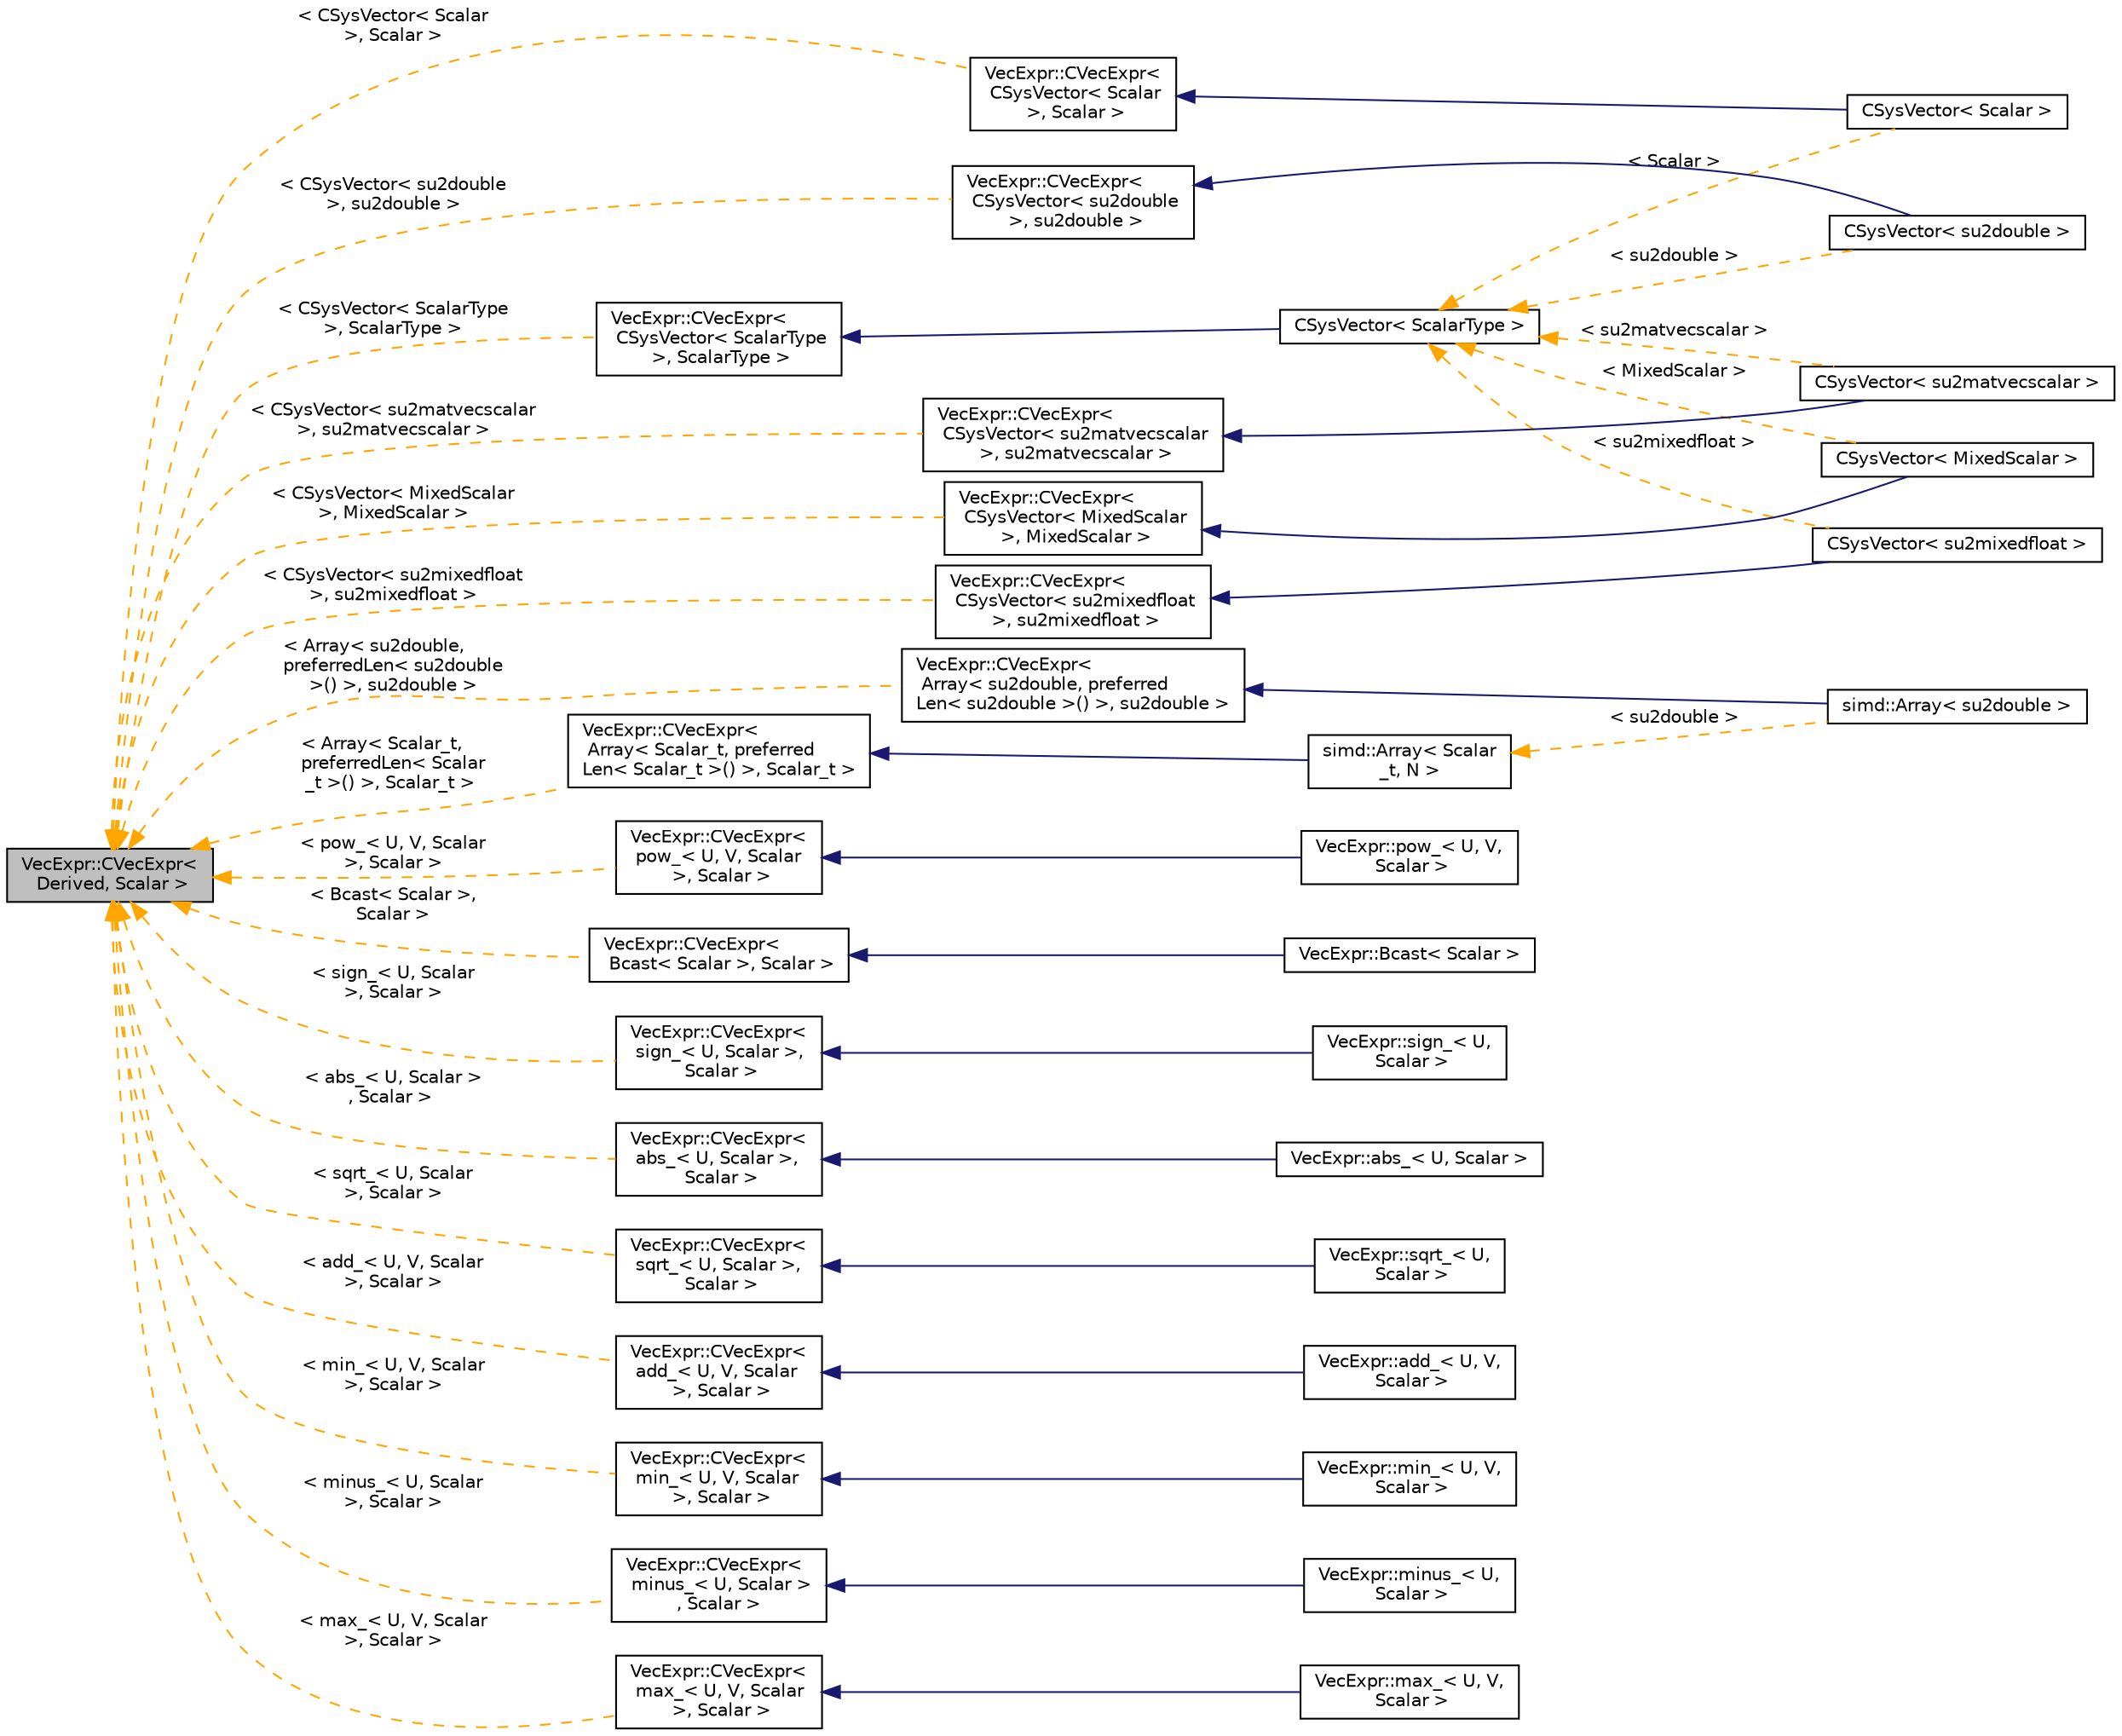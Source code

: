digraph "VecExpr::CVecExpr&lt; Derived, Scalar &gt;"
{
 // LATEX_PDF_SIZE
  edge [fontname="Helvetica",fontsize="10",labelfontname="Helvetica",labelfontsize="10"];
  node [fontname="Helvetica",fontsize="10",shape=record];
  rankdir="LR";
  Node1 [label="VecExpr::CVecExpr\<\l Derived, Scalar \>",height=0.2,width=0.4,color="black", fillcolor="grey75", style="filled", fontcolor="black",tooltip="Base vector expression class."];
  Node1 -> Node2 [dir="back",color="orange",fontsize="10",style="dashed",label=" \< CSysVector\< ScalarType\l \>, ScalarType \>" ,fontname="Helvetica"];
  Node2 [label="VecExpr::CVecExpr\<\l CSysVector\< ScalarType\l \>, ScalarType \>",height=0.2,width=0.4,color="black", fillcolor="white", style="filled",URL="$classVecExpr_1_1CVecExpr.html",tooltip=" "];
  Node2 -> Node3 [dir="back",color="midnightblue",fontsize="10",style="solid",fontname="Helvetica"];
  Node3 [label="CSysVector\< ScalarType \>",height=0.2,width=0.4,color="black", fillcolor="white", style="filled",URL="$classCSysVector.html",tooltip="Class for holding and manipulating vectors needed by linear solvers."];
  Node3 -> Node4 [dir="back",color="orange",fontsize="10",style="dashed",label=" \< Scalar \>" ,fontname="Helvetica"];
  Node4 [label="CSysVector\< Scalar \>",height=0.2,width=0.4,color="black", fillcolor="white", style="filled",URL="$classCSysVector.html",tooltip=" "];
  Node3 -> Node5 [dir="back",color="orange",fontsize="10",style="dashed",label=" \< MixedScalar \>" ,fontname="Helvetica"];
  Node5 [label="CSysVector\< MixedScalar \>",height=0.2,width=0.4,color="black", fillcolor="white", style="filled",URL="$classCSysVector.html",tooltip=" "];
  Node3 -> Node6 [dir="back",color="orange",fontsize="10",style="dashed",label=" \< su2matvecscalar \>" ,fontname="Helvetica"];
  Node6 [label="CSysVector\< su2matvecscalar \>",height=0.2,width=0.4,color="black", fillcolor="white", style="filled",URL="$classCSysVector.html",tooltip=" "];
  Node3 -> Node7 [dir="back",color="orange",fontsize="10",style="dashed",label=" \< su2double \>" ,fontname="Helvetica"];
  Node7 [label="CSysVector\< su2double \>",height=0.2,width=0.4,color="black", fillcolor="white", style="filled",URL="$classCSysVector.html",tooltip=" "];
  Node3 -> Node8 [dir="back",color="orange",fontsize="10",style="dashed",label=" \< su2mixedfloat \>" ,fontname="Helvetica"];
  Node8 [label="CSysVector\< su2mixedfloat \>",height=0.2,width=0.4,color="black", fillcolor="white", style="filled",URL="$classCSysVector.html",tooltip=" "];
  Node1 -> Node9 [dir="back",color="orange",fontsize="10",style="dashed",label=" \< Array\< su2double,\l preferredLen\< su2double\l \>() \>, su2double \>" ,fontname="Helvetica"];
  Node9 [label="VecExpr::CVecExpr\<\l Array\< su2double, preferred\lLen\< su2double \>() \>, su2double \>",height=0.2,width=0.4,color="black", fillcolor="white", style="filled",URL="$classVecExpr_1_1CVecExpr.html",tooltip=" "];
  Node9 -> Node10 [dir="back",color="midnightblue",fontsize="10",style="solid",fontname="Helvetica"];
  Node10 [label="simd::Array\< su2double \>",height=0.2,width=0.4,color="black", fillcolor="white", style="filled",URL="$classsimd_1_1Array.html",tooltip=" "];
  Node1 -> Node11 [dir="back",color="orange",fontsize="10",style="dashed",label=" \< pow_\< U, V, Scalar\l \>, Scalar \>" ,fontname="Helvetica"];
  Node11 [label="VecExpr::CVecExpr\<\l pow_\< U, V, Scalar\l \>, Scalar \>",height=0.2,width=0.4,color="black", fillcolor="white", style="filled",URL="$classVecExpr_1_1CVecExpr.html",tooltip=" "];
  Node11 -> Node12 [dir="back",color="midnightblue",fontsize="10",style="solid",fontname="Helvetica"];
  Node12 [label="VecExpr::pow_\< U, V,\l Scalar \>",height=0.2,width=0.4,color="black", fillcolor="white", style="filled",URL="$classVecExpr_1_1pow__.html",tooltip=" "];
  Node1 -> Node13 [dir="back",color="orange",fontsize="10",style="dashed",label=" \< Bcast\< Scalar \>,\l Scalar \>" ,fontname="Helvetica"];
  Node13 [label="VecExpr::CVecExpr\<\l Bcast\< Scalar \>, Scalar \>",height=0.2,width=0.4,color="black", fillcolor="white", style="filled",URL="$classVecExpr_1_1CVecExpr.html",tooltip=" "];
  Node13 -> Node14 [dir="back",color="midnightblue",fontsize="10",style="solid",fontname="Helvetica"];
  Node14 [label="VecExpr::Bcast\< Scalar \>",height=0.2,width=0.4,color="black", fillcolor="white", style="filled",URL="$classVecExpr_1_1Bcast.html",tooltip="Expression class to broadcast a scalar value. Allows implementing \"vector-scalar\" operations re-using..."];
  Node1 -> Node15 [dir="back",color="orange",fontsize="10",style="dashed",label=" \< sign_\< U, Scalar\l \>, Scalar \>" ,fontname="Helvetica"];
  Node15 [label="VecExpr::CVecExpr\<\l sign_\< U, Scalar \>,\l Scalar \>",height=0.2,width=0.4,color="black", fillcolor="white", style="filled",URL="$classVecExpr_1_1CVecExpr.html",tooltip=" "];
  Node15 -> Node16 [dir="back",color="midnightblue",fontsize="10",style="solid",fontname="Helvetica"];
  Node16 [label="VecExpr::sign_\< U,\l Scalar \>",height=0.2,width=0.4,color="black", fillcolor="white", style="filled",URL="$classVecExpr_1_1sign__.html",tooltip=" "];
  Node1 -> Node17 [dir="back",color="orange",fontsize="10",style="dashed",label=" \< CSysVector\< su2matvecscalar\l \>, su2matvecscalar \>" ,fontname="Helvetica"];
  Node17 [label="VecExpr::CVecExpr\<\l CSysVector\< su2matvecscalar\l \>, su2matvecscalar \>",height=0.2,width=0.4,color="black", fillcolor="white", style="filled",URL="$classVecExpr_1_1CVecExpr.html",tooltip=" "];
  Node17 -> Node6 [dir="back",color="midnightblue",fontsize="10",style="solid",fontname="Helvetica"];
  Node1 -> Node18 [dir="back",color="orange",fontsize="10",style="dashed",label=" \< CSysVector\< su2mixedfloat\l \>, su2mixedfloat \>" ,fontname="Helvetica"];
  Node18 [label="VecExpr::CVecExpr\<\l CSysVector\< su2mixedfloat\l \>, su2mixedfloat \>",height=0.2,width=0.4,color="black", fillcolor="white", style="filled",URL="$classVecExpr_1_1CVecExpr.html",tooltip=" "];
  Node18 -> Node8 [dir="back",color="midnightblue",fontsize="10",style="solid",fontname="Helvetica"];
  Node1 -> Node19 [dir="back",color="orange",fontsize="10",style="dashed",label=" \< abs_\< U, Scalar \>\l, Scalar \>" ,fontname="Helvetica"];
  Node19 [label="VecExpr::CVecExpr\<\l abs_\< U, Scalar \>,\l Scalar \>",height=0.2,width=0.4,color="black", fillcolor="white", style="filled",URL="$classVecExpr_1_1CVecExpr.html",tooltip=" "];
  Node19 -> Node20 [dir="back",color="midnightblue",fontsize="10",style="solid",fontname="Helvetica"];
  Node20 [label="VecExpr::abs_\< U, Scalar \>",height=0.2,width=0.4,color="black", fillcolor="white", style="filled",URL="$classVecExpr_1_1abs__.html",tooltip=" "];
  Node1 -> Node21 [dir="back",color="orange",fontsize="10",style="dashed",label=" \< CSysVector\< su2double\l \>, su2double \>" ,fontname="Helvetica"];
  Node21 [label="VecExpr::CVecExpr\<\l CSysVector\< su2double\l \>, su2double \>",height=0.2,width=0.4,color="black", fillcolor="white", style="filled",URL="$classVecExpr_1_1CVecExpr.html",tooltip=" "];
  Node21 -> Node7 [dir="back",color="midnightblue",fontsize="10",style="solid",fontname="Helvetica"];
  Node1 -> Node22 [dir="back",color="orange",fontsize="10",style="dashed",label=" \< CSysVector\< Scalar\l \>, Scalar \>" ,fontname="Helvetica"];
  Node22 [label="VecExpr::CVecExpr\<\l CSysVector\< Scalar\l \>, Scalar \>",height=0.2,width=0.4,color="black", fillcolor="white", style="filled",URL="$classVecExpr_1_1CVecExpr.html",tooltip=" "];
  Node22 -> Node4 [dir="back",color="midnightblue",fontsize="10",style="solid",fontname="Helvetica"];
  Node1 -> Node23 [dir="back",color="orange",fontsize="10",style="dashed",label=" \< sqrt_\< U, Scalar\l \>, Scalar \>" ,fontname="Helvetica"];
  Node23 [label="VecExpr::CVecExpr\<\l sqrt_\< U, Scalar \>,\l Scalar \>",height=0.2,width=0.4,color="black", fillcolor="white", style="filled",URL="$classVecExpr_1_1CVecExpr.html",tooltip=" "];
  Node23 -> Node24 [dir="back",color="midnightblue",fontsize="10",style="solid",fontname="Helvetica"];
  Node24 [label="VecExpr::sqrt_\< U,\l Scalar \>",height=0.2,width=0.4,color="black", fillcolor="white", style="filled",URL="$classVecExpr_1_1sqrt__.html",tooltip=" "];
  Node1 -> Node25 [dir="back",color="orange",fontsize="10",style="dashed",label=" \< add_\< U, V, Scalar\l \>, Scalar \>" ,fontname="Helvetica"];
  Node25 [label="VecExpr::CVecExpr\<\l add_\< U, V, Scalar\l \>, Scalar \>",height=0.2,width=0.4,color="black", fillcolor="white", style="filled",URL="$classVecExpr_1_1CVecExpr.html",tooltip=" "];
  Node25 -> Node26 [dir="back",color="midnightblue",fontsize="10",style="solid",fontname="Helvetica"];
  Node26 [label="VecExpr::add_\< U, V,\l Scalar \>",height=0.2,width=0.4,color="black", fillcolor="white", style="filled",URL="$classVecExpr_1_1add__.html",tooltip=" "];
  Node1 -> Node27 [dir="back",color="orange",fontsize="10",style="dashed",label=" \< min_\< U, V, Scalar\l \>, Scalar \>" ,fontname="Helvetica"];
  Node27 [label="VecExpr::CVecExpr\<\l min_\< U, V, Scalar\l \>, Scalar \>",height=0.2,width=0.4,color="black", fillcolor="white", style="filled",URL="$classVecExpr_1_1CVecExpr.html",tooltip=" "];
  Node27 -> Node28 [dir="back",color="midnightblue",fontsize="10",style="solid",fontname="Helvetica"];
  Node28 [label="VecExpr::min_\< U, V,\l Scalar \>",height=0.2,width=0.4,color="black", fillcolor="white", style="filled",URL="$classVecExpr_1_1min__.html",tooltip=" "];
  Node1 -> Node29 [dir="back",color="orange",fontsize="10",style="dashed",label=" \< minus_\< U, Scalar\l \>, Scalar \>" ,fontname="Helvetica"];
  Node29 [label="VecExpr::CVecExpr\<\l minus_\< U, Scalar \>\l, Scalar \>",height=0.2,width=0.4,color="black", fillcolor="white", style="filled",URL="$classVecExpr_1_1CVecExpr.html",tooltip=" "];
  Node29 -> Node30 [dir="back",color="midnightblue",fontsize="10",style="solid",fontname="Helvetica"];
  Node30 [label="VecExpr::minus_\< U,\l Scalar \>",height=0.2,width=0.4,color="black", fillcolor="white", style="filled",URL="$classVecExpr_1_1minus__.html",tooltip=" "];
  Node1 -> Node31 [dir="back",color="orange",fontsize="10",style="dashed",label=" \< Array\< Scalar_t,\l preferredLen\< Scalar\l_t \>() \>, Scalar_t \>" ,fontname="Helvetica"];
  Node31 [label="VecExpr::CVecExpr\<\l Array\< Scalar_t, preferred\lLen\< Scalar_t \>() \>, Scalar_t \>",height=0.2,width=0.4,color="black", fillcolor="white", style="filled",URL="$classVecExpr_1_1CVecExpr.html",tooltip=" "];
  Node31 -> Node32 [dir="back",color="midnightblue",fontsize="10",style="solid",fontname="Helvetica"];
  Node32 [label="simd::Array\< Scalar\l_t, N \>",height=0.2,width=0.4,color="black", fillcolor="white", style="filled",URL="$classsimd_1_1Array.html",tooltip="A simple SIMD type relying on implicit vectorization, i.e. done by the compiler, explicitly vectorize..."];
  Node32 -> Node10 [dir="back",color="orange",fontsize="10",style="dashed",label=" \< su2double \>" ,fontname="Helvetica"];
  Node1 -> Node33 [dir="back",color="orange",fontsize="10",style="dashed",label=" \< max_\< U, V, Scalar\l \>, Scalar \>" ,fontname="Helvetica"];
  Node33 [label="VecExpr::CVecExpr\<\l max_\< U, V, Scalar\l \>, Scalar \>",height=0.2,width=0.4,color="black", fillcolor="white", style="filled",URL="$classVecExpr_1_1CVecExpr.html",tooltip=" "];
  Node33 -> Node34 [dir="back",color="midnightblue",fontsize="10",style="solid",fontname="Helvetica"];
  Node34 [label="VecExpr::max_\< U, V,\l Scalar \>",height=0.2,width=0.4,color="black", fillcolor="white", style="filled",URL="$classVecExpr_1_1max__.html",tooltip=" "];
  Node1 -> Node35 [dir="back",color="orange",fontsize="10",style="dashed",label=" \< CSysVector\< MixedScalar\l \>, MixedScalar \>" ,fontname="Helvetica"];
  Node35 [label="VecExpr::CVecExpr\<\l CSysVector\< MixedScalar\l \>, MixedScalar \>",height=0.2,width=0.4,color="black", fillcolor="white", style="filled",URL="$classVecExpr_1_1CVecExpr.html",tooltip=" "];
  Node35 -> Node5 [dir="back",color="midnightblue",fontsize="10",style="solid",fontname="Helvetica"];
}
